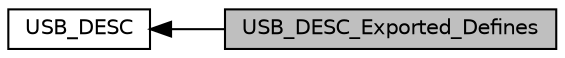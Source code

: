 digraph "USB_DESC_Exported_Defines"
{
  edge [fontname="Helvetica",fontsize="10",labelfontname="Helvetica",labelfontsize="10"];
  node [fontname="Helvetica",fontsize="10",shape=record];
  rankdir=LR;
  Node1 [label="USB_DESC",height=0.2,width=0.4,color="black", fillcolor="white", style="filled",URL="$group___u_s_b___d_e_s_c.html",tooltip="general defines for the usb device library file "];
  Node0 [label="USB_DESC_Exported_Defines",height=0.2,width=0.4,color="black", fillcolor="grey75", style="filled", fontcolor="black"];
  Node1->Node0 [shape=plaintext, dir="back", style="solid"];
}
